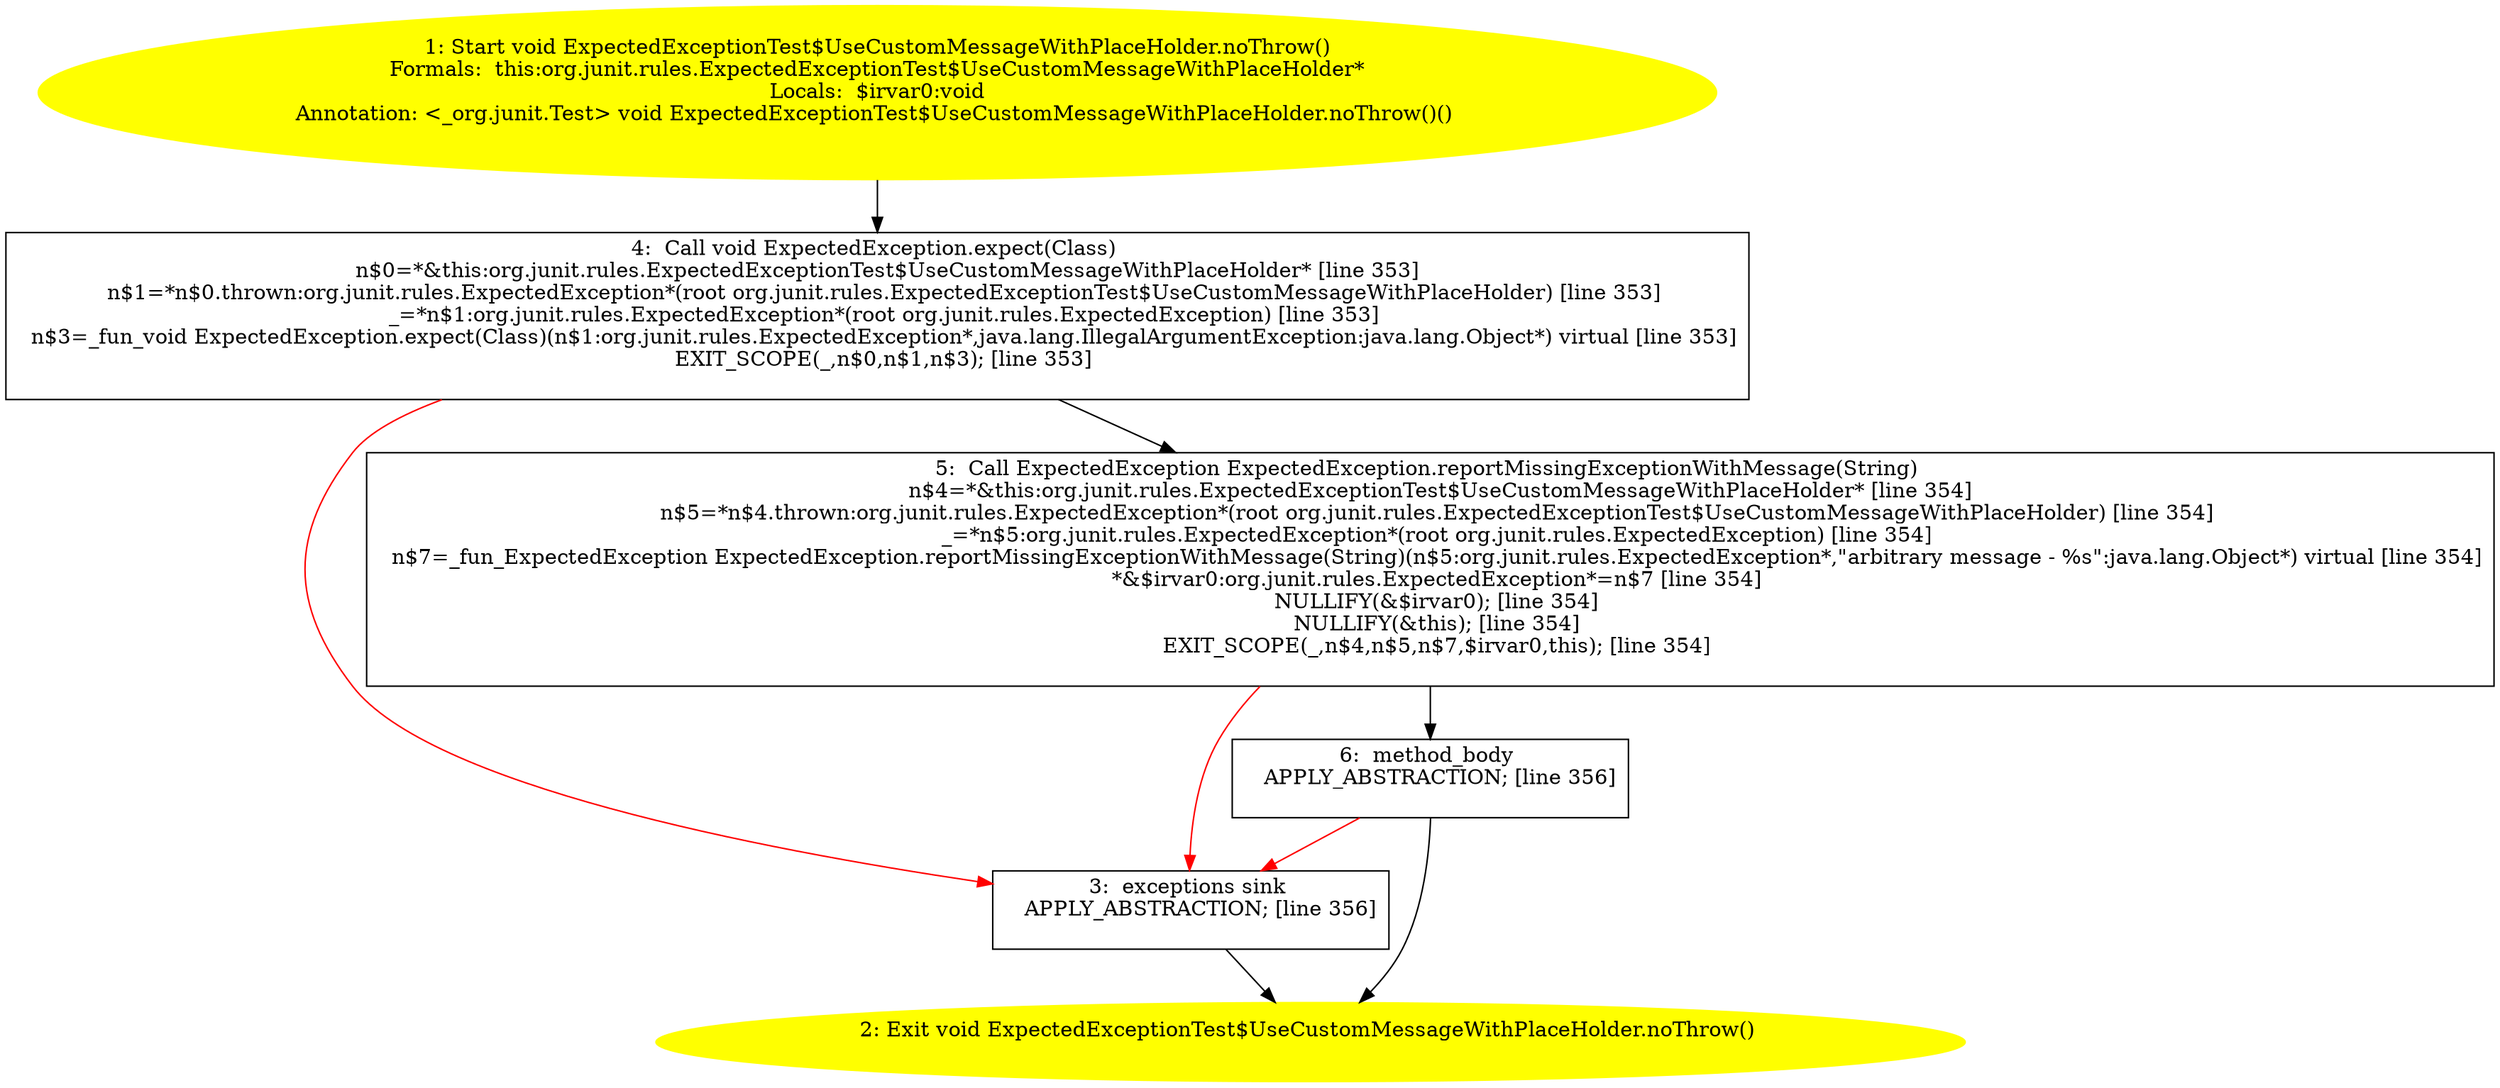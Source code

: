/* @generated */
digraph cfg {
"org.junit.rules.ExpectedExceptionTest$UseCustomMessageWithPlaceHolder.noThrow():void.8181184afb1fb2374a0eec1208accd77_1" [label="1: Start void ExpectedExceptionTest$UseCustomMessageWithPlaceHolder.noThrow()\nFormals:  this:org.junit.rules.ExpectedExceptionTest$UseCustomMessageWithPlaceHolder*\nLocals:  $irvar0:void\nAnnotation: <_org.junit.Test> void ExpectedExceptionTest$UseCustomMessageWithPlaceHolder.noThrow()() \n  " color=yellow style=filled]
	

	 "org.junit.rules.ExpectedExceptionTest$UseCustomMessageWithPlaceHolder.noThrow():void.8181184afb1fb2374a0eec1208accd77_1" -> "org.junit.rules.ExpectedExceptionTest$UseCustomMessageWithPlaceHolder.noThrow():void.8181184afb1fb2374a0eec1208accd77_4" ;
"org.junit.rules.ExpectedExceptionTest$UseCustomMessageWithPlaceHolder.noThrow():void.8181184afb1fb2374a0eec1208accd77_2" [label="2: Exit void ExpectedExceptionTest$UseCustomMessageWithPlaceHolder.noThrow() \n  " color=yellow style=filled]
	

"org.junit.rules.ExpectedExceptionTest$UseCustomMessageWithPlaceHolder.noThrow():void.8181184afb1fb2374a0eec1208accd77_3" [label="3:  exceptions sink \n   APPLY_ABSTRACTION; [line 356]\n " shape="box"]
	

	 "org.junit.rules.ExpectedExceptionTest$UseCustomMessageWithPlaceHolder.noThrow():void.8181184afb1fb2374a0eec1208accd77_3" -> "org.junit.rules.ExpectedExceptionTest$UseCustomMessageWithPlaceHolder.noThrow():void.8181184afb1fb2374a0eec1208accd77_2" ;
"org.junit.rules.ExpectedExceptionTest$UseCustomMessageWithPlaceHolder.noThrow():void.8181184afb1fb2374a0eec1208accd77_4" [label="4:  Call void ExpectedException.expect(Class) \n   n$0=*&this:org.junit.rules.ExpectedExceptionTest$UseCustomMessageWithPlaceHolder* [line 353]\n  n$1=*n$0.thrown:org.junit.rules.ExpectedException*(root org.junit.rules.ExpectedExceptionTest$UseCustomMessageWithPlaceHolder) [line 353]\n  _=*n$1:org.junit.rules.ExpectedException*(root org.junit.rules.ExpectedException) [line 353]\n  n$3=_fun_void ExpectedException.expect(Class)(n$1:org.junit.rules.ExpectedException*,java.lang.IllegalArgumentException:java.lang.Object*) virtual [line 353]\n  EXIT_SCOPE(_,n$0,n$1,n$3); [line 353]\n " shape="box"]
	

	 "org.junit.rules.ExpectedExceptionTest$UseCustomMessageWithPlaceHolder.noThrow():void.8181184afb1fb2374a0eec1208accd77_4" -> "org.junit.rules.ExpectedExceptionTest$UseCustomMessageWithPlaceHolder.noThrow():void.8181184afb1fb2374a0eec1208accd77_5" ;
	 "org.junit.rules.ExpectedExceptionTest$UseCustomMessageWithPlaceHolder.noThrow():void.8181184afb1fb2374a0eec1208accd77_4" -> "org.junit.rules.ExpectedExceptionTest$UseCustomMessageWithPlaceHolder.noThrow():void.8181184afb1fb2374a0eec1208accd77_3" [color="red" ];
"org.junit.rules.ExpectedExceptionTest$UseCustomMessageWithPlaceHolder.noThrow():void.8181184afb1fb2374a0eec1208accd77_5" [label="5:  Call ExpectedException ExpectedException.reportMissingExceptionWithMessage(String) \n   n$4=*&this:org.junit.rules.ExpectedExceptionTest$UseCustomMessageWithPlaceHolder* [line 354]\n  n$5=*n$4.thrown:org.junit.rules.ExpectedException*(root org.junit.rules.ExpectedExceptionTest$UseCustomMessageWithPlaceHolder) [line 354]\n  _=*n$5:org.junit.rules.ExpectedException*(root org.junit.rules.ExpectedException) [line 354]\n  n$7=_fun_ExpectedException ExpectedException.reportMissingExceptionWithMessage(String)(n$5:org.junit.rules.ExpectedException*,\"arbitrary message - %s\":java.lang.Object*) virtual [line 354]\n  *&$irvar0:org.junit.rules.ExpectedException*=n$7 [line 354]\n  NULLIFY(&$irvar0); [line 354]\n  NULLIFY(&this); [line 354]\n  EXIT_SCOPE(_,n$4,n$5,n$7,$irvar0,this); [line 354]\n " shape="box"]
	

	 "org.junit.rules.ExpectedExceptionTest$UseCustomMessageWithPlaceHolder.noThrow():void.8181184afb1fb2374a0eec1208accd77_5" -> "org.junit.rules.ExpectedExceptionTest$UseCustomMessageWithPlaceHolder.noThrow():void.8181184afb1fb2374a0eec1208accd77_6" ;
	 "org.junit.rules.ExpectedExceptionTest$UseCustomMessageWithPlaceHolder.noThrow():void.8181184afb1fb2374a0eec1208accd77_5" -> "org.junit.rules.ExpectedExceptionTest$UseCustomMessageWithPlaceHolder.noThrow():void.8181184afb1fb2374a0eec1208accd77_3" [color="red" ];
"org.junit.rules.ExpectedExceptionTest$UseCustomMessageWithPlaceHolder.noThrow():void.8181184afb1fb2374a0eec1208accd77_6" [label="6:  method_body \n   APPLY_ABSTRACTION; [line 356]\n " shape="box"]
	

	 "org.junit.rules.ExpectedExceptionTest$UseCustomMessageWithPlaceHolder.noThrow():void.8181184afb1fb2374a0eec1208accd77_6" -> "org.junit.rules.ExpectedExceptionTest$UseCustomMessageWithPlaceHolder.noThrow():void.8181184afb1fb2374a0eec1208accd77_2" ;
	 "org.junit.rules.ExpectedExceptionTest$UseCustomMessageWithPlaceHolder.noThrow():void.8181184afb1fb2374a0eec1208accd77_6" -> "org.junit.rules.ExpectedExceptionTest$UseCustomMessageWithPlaceHolder.noThrow():void.8181184afb1fb2374a0eec1208accd77_3" [color="red" ];
}
